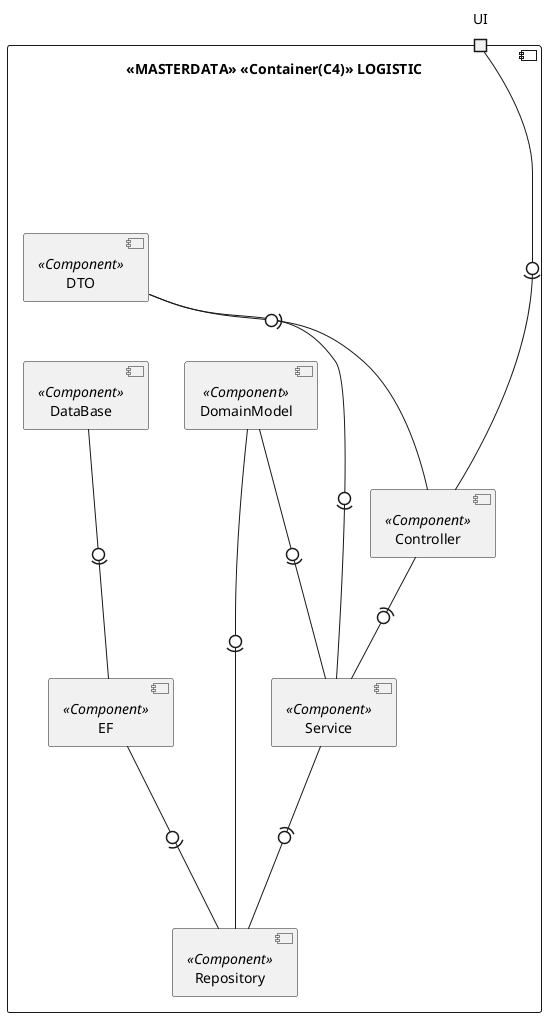 @startuml Diagram

component "<<MASTERDATA>> <<Container(C4)>> LOGISTIC" {

port UI
component Repository <<Component>> {
}
component Service <<Component>> {
}
component DTO <<Component>> {
}
component DomainModel <<Component>> {
}

component Controller <<Component>> {

}


component EF <<Component>> {
}


component DataBase <<Component>> {
}


DomainModel --0)-- Repository
DomainModel --0)-- Service
EF --0)-- Repository
Controller --(0- Service
Service --(0-- Repository
DataBase --0)-- EF

DTO  --0)- Service
DTO --0)- Controller

Controller -(0- UI
}
@enduml